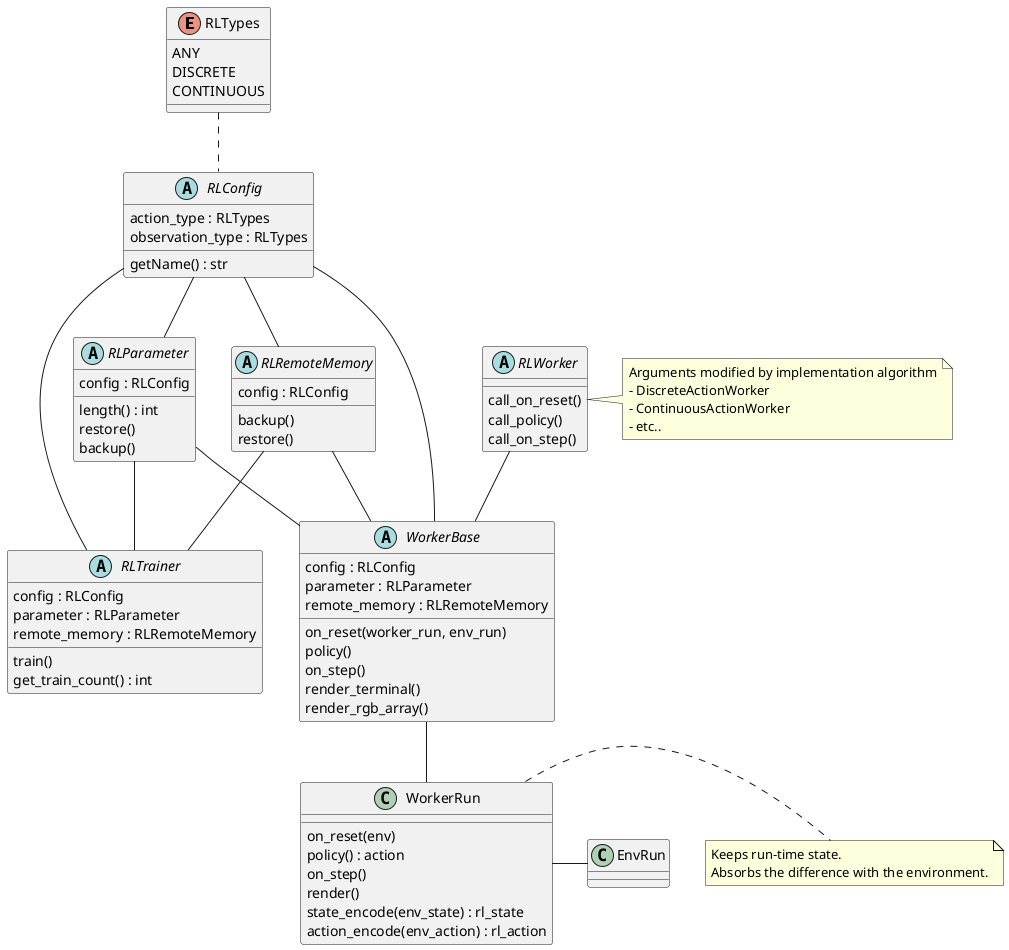 @startuml class_rl

enum RLTypes {
    ANY
    DISCRETE
    CONTINUOUS
}


class EnvRun {}


class WorkerRun {
    on_reset(env)
    policy() : action
    on_step()
    render()
    state_encode(env_state) : rl_state
    action_encode(env_action) : rl_action
}
WorkerRun - EnvRun

note "Keeps run-time state.\nAbsorbs the difference with the environment." as WorkerRunMemo
WorkerRun . WorkerRunMemo


abstract WorkerBase {
    config : RLConfig
    parameter : RLParameter
    remote_memory : RLRemoteMemory
    on_reset(worker_run, env_run)
    policy()
    on_step()
    render_terminal()
    render_rgb_array()
}
WorkerBase -- WorkerRun


abstract RLWorker {
    call_on_reset()
    call_policy()
    call_on_step()
}
RLWorker -- WorkerBase

note as RLWorkerMemo
Arguments modified by implementation algorithm
- DiscreteActionWorker
- ContinuousActionWorker
- etc..
end note
RLWorker <|- RLWorkerMemo


abstract RLTrainer {
    config : RLConfig
    parameter : RLParameter
    remote_memory : RLRemoteMemory
    train()
    get_train_count() : int
}

abstract RLRemoteMemory {
    config : RLConfig
    backup()
    restore()
}

abstract RLParameter {
    config : RLConfig
    length() : int
    restore()
    backup()
}

abstract RLConfig {
    getName() : str
    action_type : RLTypes
    observation_type : RLTypes
}

RLTypes .. RLConfig

RLConfig --- WorkerBase
RLConfig --- RLTrainer
RLConfig -- RLParameter
RLConfig -- RLRemoteMemory

RLParameter -- WorkerBase
RLParameter -- RLTrainer
RLRemoteMemory -- WorkerBase
RLRemoteMemory -- RLTrainer

@enduml